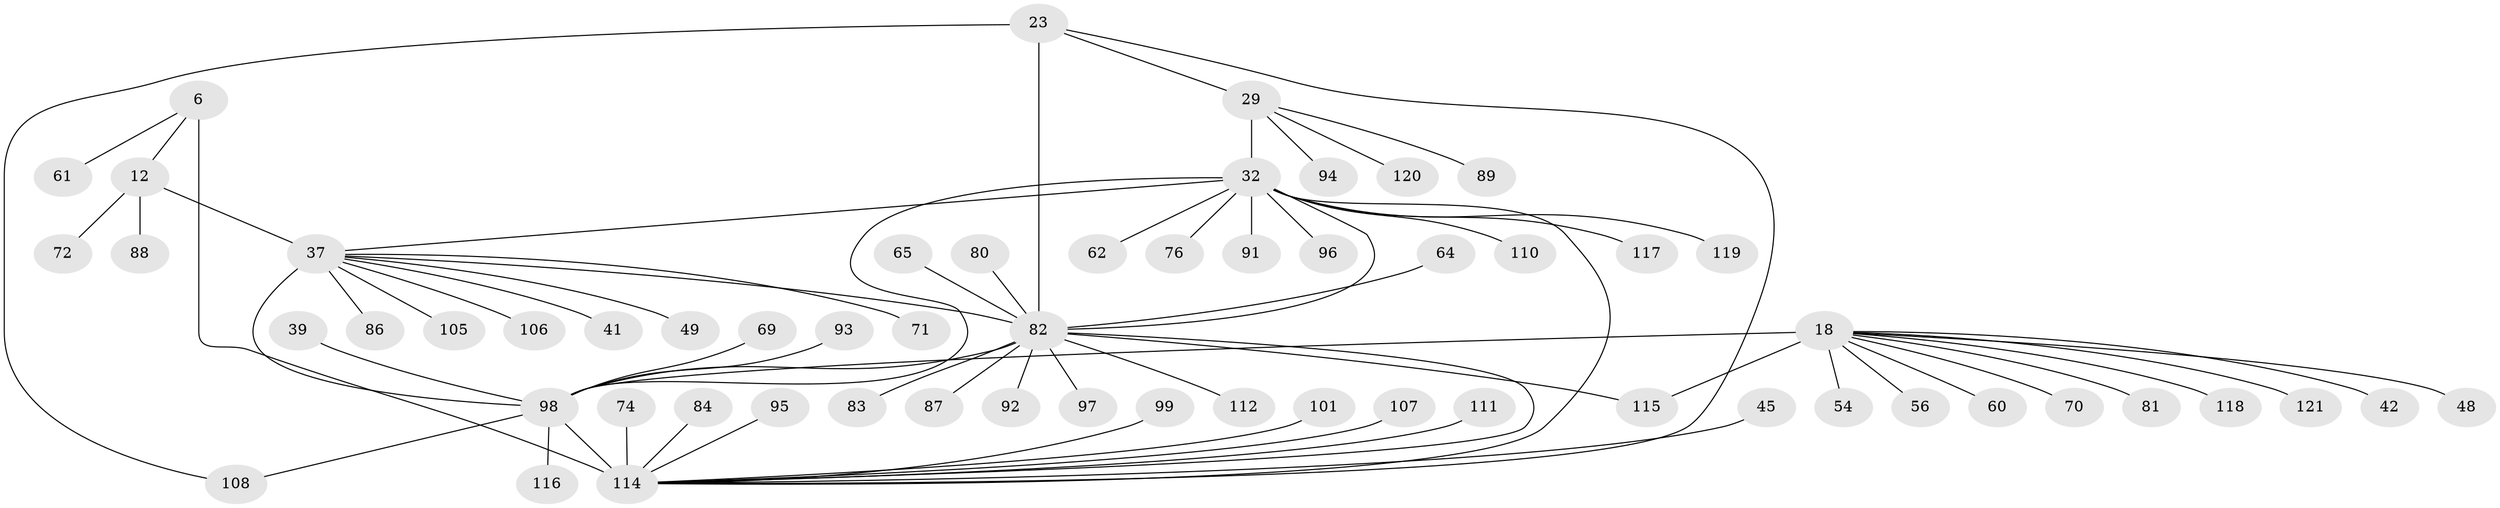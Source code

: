 // original degree distribution, {10: 0.024793388429752067, 11: 0.024793388429752067, 7: 0.03305785123966942, 6: 0.04132231404958678, 8: 0.0743801652892562, 15: 0.008264462809917356, 9: 0.03305785123966942, 5: 0.01652892561983471, 1: 0.5454545454545454, 2: 0.1652892561983471, 4: 0.01652892561983471, 3: 0.01652892561983471}
// Generated by graph-tools (version 1.1) at 2025/55/03/09/25 04:55:17]
// undirected, 60 vertices, 69 edges
graph export_dot {
graph [start="1"]
  node [color=gray90,style=filled];
  6 [super="+5"];
  12 [super="+11"];
  18 [super="+15+17"];
  23 [super="+20"];
  29 [super="+26+27"];
  32 [super="+30"];
  37 [super="+10+31"];
  39;
  41;
  42;
  45;
  48;
  49;
  54;
  56;
  60;
  61 [super="+34"];
  62;
  64;
  65;
  69;
  70;
  71;
  72;
  74;
  76;
  80;
  81;
  82 [super="+67+75+19+24+79+46+52+53+55+57+58+63"];
  83;
  84;
  86;
  87 [super="+66"];
  88;
  89 [super="+85"];
  91;
  92;
  93;
  94;
  95;
  96;
  97 [super="+90"];
  98 [super="+68+16"];
  99;
  101;
  105 [super="+104"];
  106;
  107;
  108 [super="+51+100"];
  110;
  111;
  112;
  114 [super="+113+102+103+33+36+44"];
  115 [super="+109"];
  116;
  117;
  118;
  119;
  120;
  121;
  6 -- 12;
  6 -- 61;
  6 -- 114 [weight=8];
  12 -- 88;
  12 -- 72;
  12 -- 37 [weight=8];
  18 -- 56;
  18 -- 118;
  18 -- 81;
  18 -- 54;
  18 -- 60;
  18 -- 115;
  18 -- 98 [weight=8];
  18 -- 48;
  18 -- 70;
  18 -- 121;
  18 -- 42;
  23 -- 29;
  23 -- 108;
  23 -- 82 [weight=9];
  23 -- 114;
  29 -- 94;
  29 -- 120;
  29 -- 89;
  29 -- 32 [weight=9];
  32 -- 96;
  32 -- 98 [weight=2];
  32 -- 76;
  32 -- 110;
  32 -- 82;
  32 -- 114;
  32 -- 117;
  32 -- 119;
  32 -- 91;
  32 -- 62;
  32 -- 37;
  37 -- 98;
  37 -- 71;
  37 -- 105;
  37 -- 106;
  37 -- 41;
  37 -- 49;
  37 -- 82 [weight=2];
  37 -- 86;
  39 -- 98;
  45 -- 114;
  64 -- 82;
  65 -- 82;
  69 -- 98;
  74 -- 114;
  80 -- 82;
  82 -- 115;
  82 -- 87;
  82 -- 92;
  82 -- 98 [weight=2];
  82 -- 97;
  82 -- 112;
  82 -- 83;
  82 -- 114 [weight=2];
  84 -- 114;
  93 -- 98;
  95 -- 114;
  98 -- 108;
  98 -- 114 [weight=3];
  98 -- 116;
  99 -- 114;
  101 -- 114;
  107 -- 114;
  111 -- 114;
}
